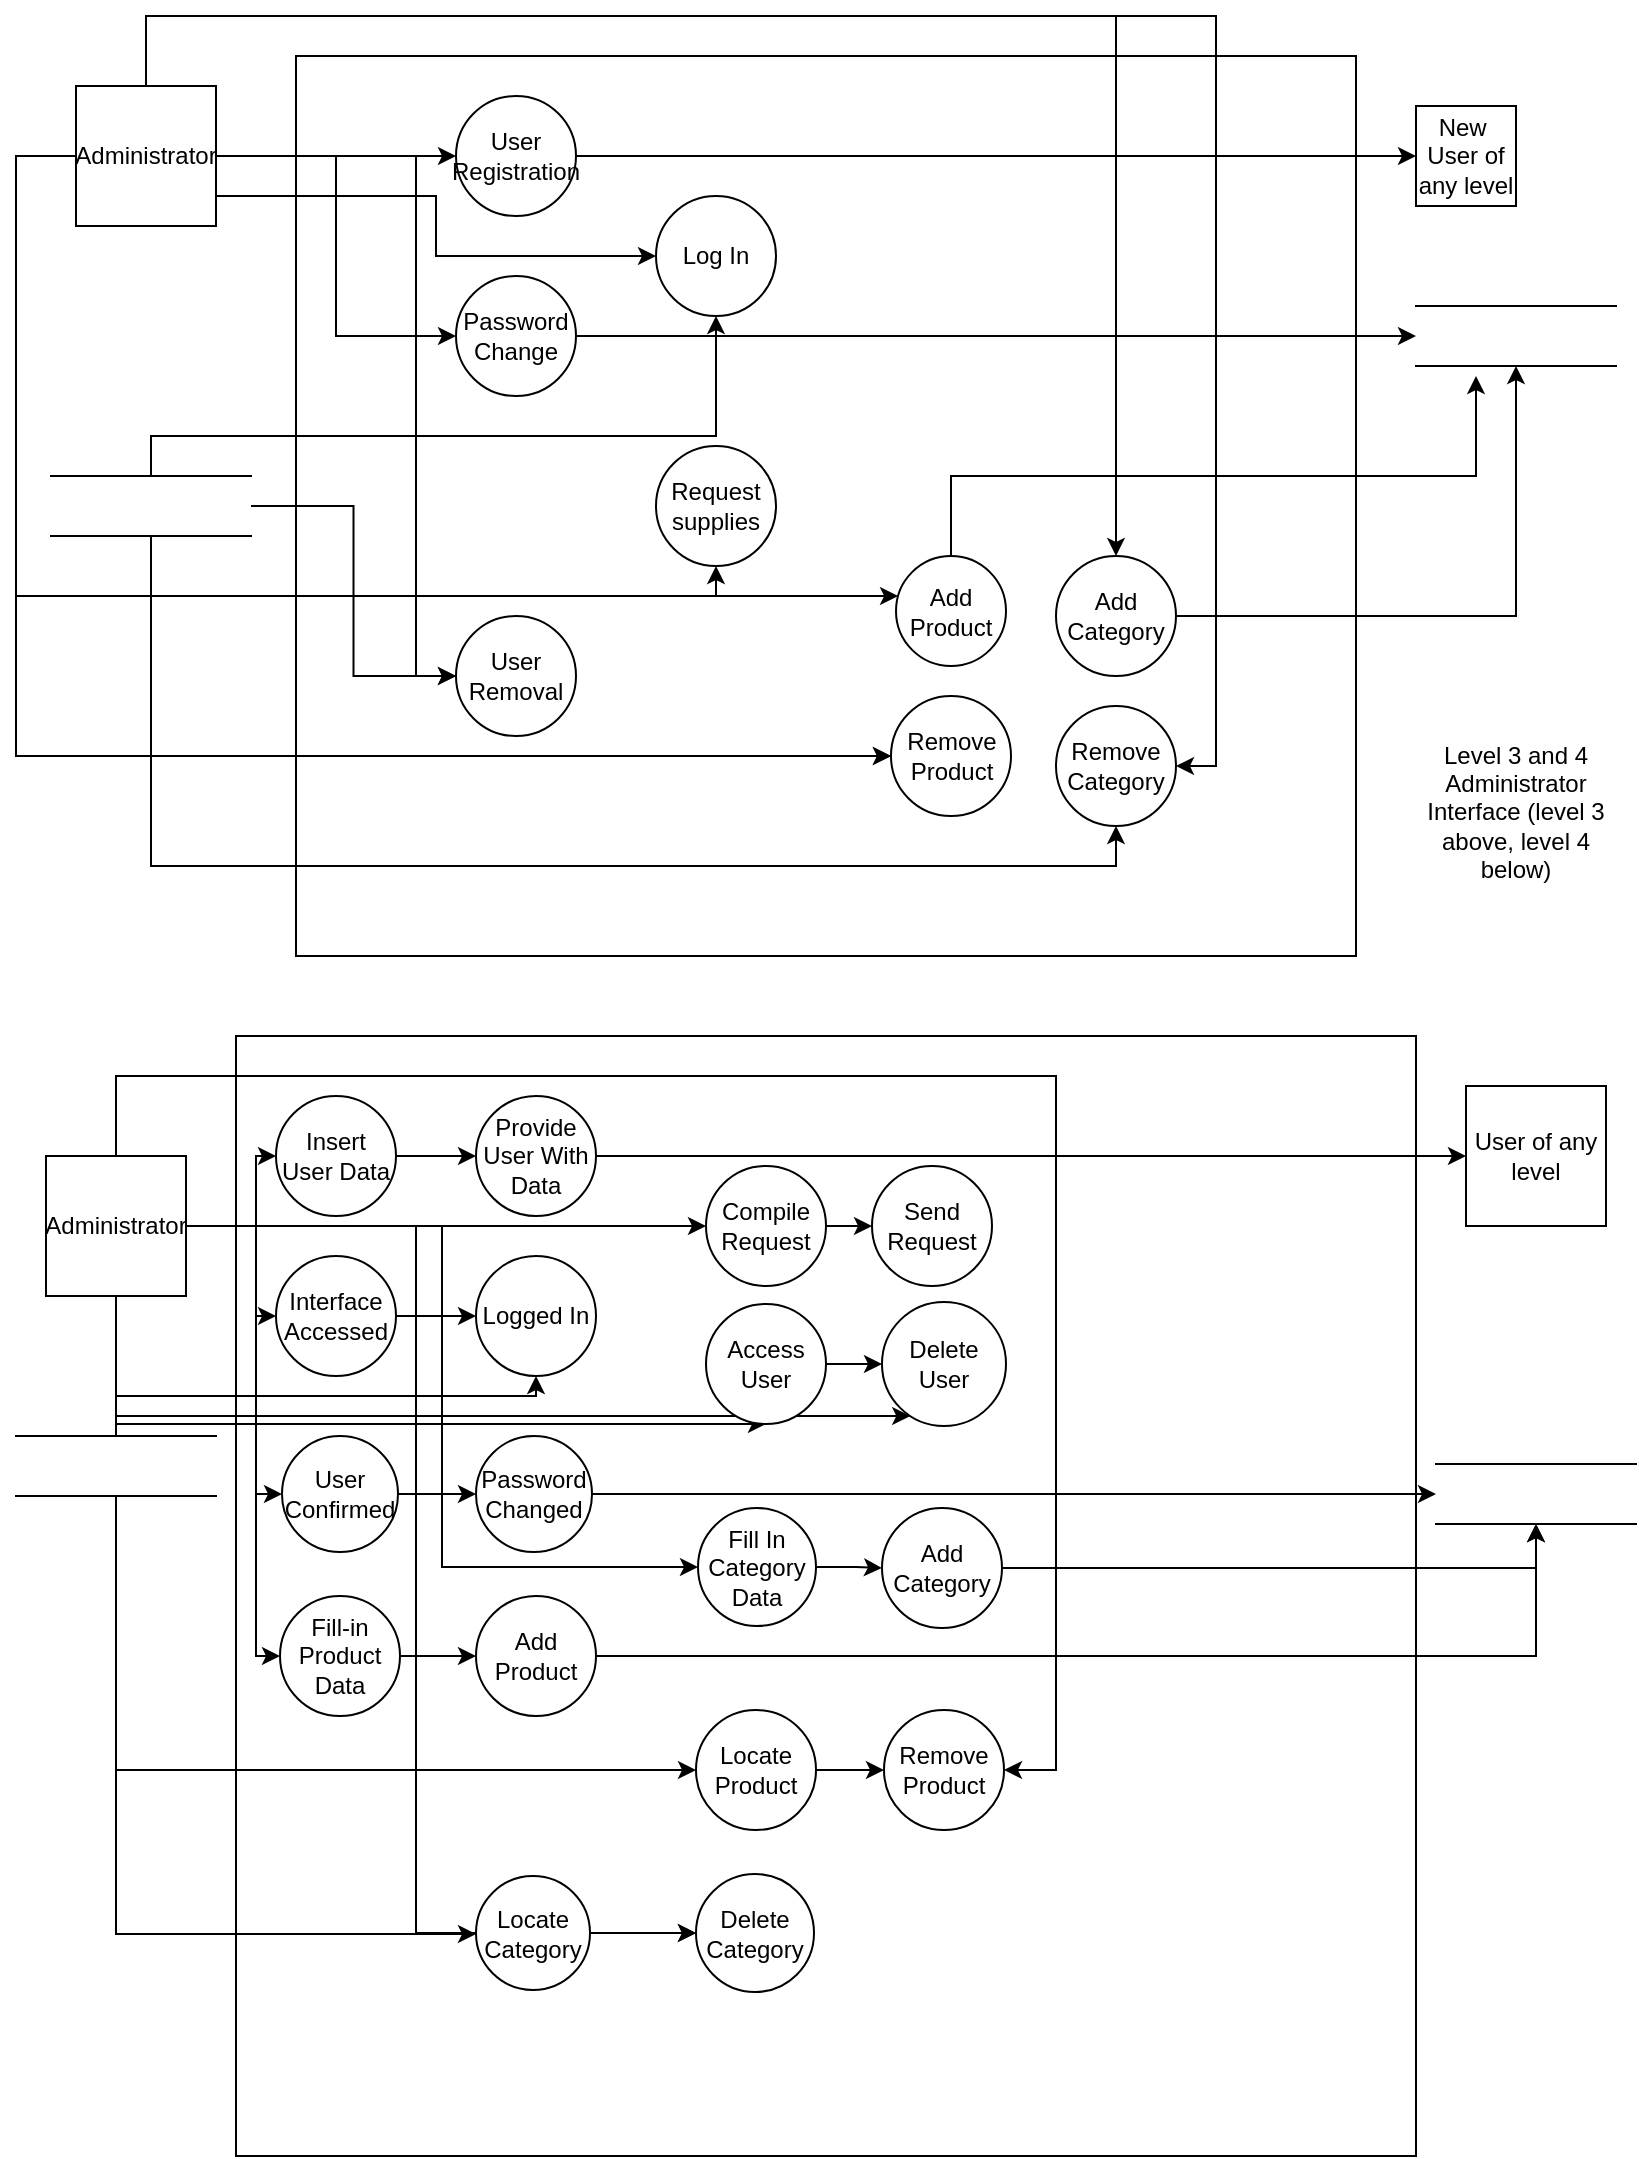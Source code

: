 <mxfile version="10.6.6" type="device"><diagram id="YUKuoZJAW2aPUY-BQe8I" name="Page-1"><mxGraphModel dx="1181" dy="587" grid="1" gridSize="10" guides="1" tooltips="1" connect="1" arrows="1" fold="1" page="1" pageScale="1" pageWidth="850" pageHeight="1100" math="0" shadow="0"><root><mxCell id="0"/><mxCell id="1" parent="0"/><mxCell id="cbibUTLKv-xp2W4XfsS6-47" value="" style="rounded=0;whiteSpace=wrap;html=1;" vertex="1" parent="1"><mxGeometry x="120" y="530" width="590" height="560" as="geometry"/></mxCell><mxCell id="cbibUTLKv-xp2W4XfsS6-2" value="" style="rounded=0;whiteSpace=wrap;html=1;" vertex="1" parent="1"><mxGeometry x="150" y="40" width="530" height="450" as="geometry"/></mxCell><mxCell id="cbibUTLKv-xp2W4XfsS6-9" style="edgeStyle=orthogonalEdgeStyle;rounded=0;orthogonalLoop=1;jettySize=auto;html=1;" edge="1" parent="1" source="cbibUTLKv-xp2W4XfsS6-1" target="cbibUTLKv-xp2W4XfsS6-3"><mxGeometry relative="1" as="geometry"/></mxCell><mxCell id="cbibUTLKv-xp2W4XfsS6-12" style="edgeStyle=orthogonalEdgeStyle;rounded=0;orthogonalLoop=1;jettySize=auto;html=1;" edge="1" parent="1" source="cbibUTLKv-xp2W4XfsS6-1" target="cbibUTLKv-xp2W4XfsS6-4"><mxGeometry relative="1" as="geometry"><Array as="points"><mxPoint x="220" y="110"/><mxPoint x="220" y="140"/></Array></mxGeometry></mxCell><mxCell id="cbibUTLKv-xp2W4XfsS6-16" style="edgeStyle=orthogonalEdgeStyle;rounded=0;orthogonalLoop=1;jettySize=auto;html=1;entryX=0;entryY=0.5;entryDx=0;entryDy=0;" edge="1" parent="1" source="cbibUTLKv-xp2W4XfsS6-1" target="cbibUTLKv-xp2W4XfsS6-11"><mxGeometry relative="1" as="geometry"/></mxCell><mxCell id="cbibUTLKv-xp2W4XfsS6-23" style="edgeStyle=orthogonalEdgeStyle;rounded=0;orthogonalLoop=1;jettySize=auto;html=1;" edge="1" parent="1" source="cbibUTLKv-xp2W4XfsS6-1" target="cbibUTLKv-xp2W4XfsS6-21"><mxGeometry relative="1" as="geometry"><Array as="points"><mxPoint x="10" y="90"/><mxPoint x="10" y="310"/><mxPoint x="360" y="310"/></Array></mxGeometry></mxCell><mxCell id="cbibUTLKv-xp2W4XfsS6-30" style="edgeStyle=orthogonalEdgeStyle;rounded=0;orthogonalLoop=1;jettySize=auto;html=1;" edge="1" parent="1" source="cbibUTLKv-xp2W4XfsS6-1" target="cbibUTLKv-xp2W4XfsS6-26"><mxGeometry relative="1" as="geometry"><Array as="points"><mxPoint x="10" y="90"/><mxPoint x="10" y="310"/></Array></mxGeometry></mxCell><mxCell id="cbibUTLKv-xp2W4XfsS6-31" style="edgeStyle=orthogonalEdgeStyle;rounded=0;orthogonalLoop=1;jettySize=auto;html=1;" edge="1" parent="1" source="cbibUTLKv-xp2W4XfsS6-1" target="cbibUTLKv-xp2W4XfsS6-27"><mxGeometry relative="1" as="geometry"><Array as="points"><mxPoint x="75" y="20"/><mxPoint x="560" y="20"/></Array></mxGeometry></mxCell><mxCell id="cbibUTLKv-xp2W4XfsS6-32" style="edgeStyle=orthogonalEdgeStyle;rounded=0;orthogonalLoop=1;jettySize=auto;html=1;entryX=1;entryY=0.5;entryDx=0;entryDy=0;" edge="1" parent="1" source="cbibUTLKv-xp2W4XfsS6-1" target="cbibUTLKv-xp2W4XfsS6-29"><mxGeometry relative="1" as="geometry"><Array as="points"><mxPoint x="75" y="20"/><mxPoint x="610" y="20"/><mxPoint x="610" y="395"/></Array></mxGeometry></mxCell><mxCell id="cbibUTLKv-xp2W4XfsS6-33" style="edgeStyle=orthogonalEdgeStyle;rounded=0;orthogonalLoop=1;jettySize=auto;html=1;" edge="1" parent="1" source="cbibUTLKv-xp2W4XfsS6-1" target="cbibUTLKv-xp2W4XfsS6-28"><mxGeometry relative="1" as="geometry"><Array as="points"><mxPoint x="10" y="90"/><mxPoint x="10" y="390"/></Array></mxGeometry></mxCell><mxCell id="cbibUTLKv-xp2W4XfsS6-36" style="edgeStyle=orthogonalEdgeStyle;rounded=0;orthogonalLoop=1;jettySize=auto;html=1;" edge="1" parent="1" source="cbibUTLKv-xp2W4XfsS6-1" target="cbibUTLKv-xp2W4XfsS6-25"><mxGeometry relative="1" as="geometry"><Array as="points"><mxPoint x="210" y="90"/><mxPoint x="210" y="350"/></Array></mxGeometry></mxCell><mxCell id="cbibUTLKv-xp2W4XfsS6-1" value="Administrator" style="whiteSpace=wrap;html=1;aspect=fixed;" vertex="1" parent="1"><mxGeometry x="40" y="55" width="70" height="70" as="geometry"/></mxCell><mxCell id="cbibUTLKv-xp2W4XfsS6-10" style="edgeStyle=orthogonalEdgeStyle;rounded=0;orthogonalLoop=1;jettySize=auto;html=1;" edge="1" parent="1" source="cbibUTLKv-xp2W4XfsS6-3" target="cbibUTLKv-xp2W4XfsS6-8"><mxGeometry relative="1" as="geometry"/></mxCell><mxCell id="cbibUTLKv-xp2W4XfsS6-3" value="User Registration" style="ellipse;whiteSpace=wrap;html=1;aspect=fixed;" vertex="1" parent="1"><mxGeometry x="230" y="60" width="60" height="60" as="geometry"/></mxCell><mxCell id="cbibUTLKv-xp2W4XfsS6-4" value="Log In" style="ellipse;whiteSpace=wrap;html=1;aspect=fixed;" vertex="1" parent="1"><mxGeometry x="330" y="110" width="60" height="60" as="geometry"/></mxCell><mxCell id="cbibUTLKv-xp2W4XfsS6-8" value="New&amp;nbsp; User of any level" style="whiteSpace=wrap;html=1;aspect=fixed;" vertex="1" parent="1"><mxGeometry x="710" y="65" width="50" height="50" as="geometry"/></mxCell><mxCell id="cbibUTLKv-xp2W4XfsS6-20" style="edgeStyle=orthogonalEdgeStyle;rounded=0;orthogonalLoop=1;jettySize=auto;html=1;" edge="1" parent="1" source="cbibUTLKv-xp2W4XfsS6-11" target="cbibUTLKv-xp2W4XfsS6-18"><mxGeometry relative="1" as="geometry"/></mxCell><mxCell id="cbibUTLKv-xp2W4XfsS6-11" value="Password Change" style="ellipse;whiteSpace=wrap;html=1;aspect=fixed;" vertex="1" parent="1"><mxGeometry x="230" y="150" width="60" height="60" as="geometry"/></mxCell><mxCell id="cbibUTLKv-xp2W4XfsS6-15" style="edgeStyle=orthogonalEdgeStyle;rounded=0;orthogonalLoop=1;jettySize=auto;html=1;entryX=0.5;entryY=1;entryDx=0;entryDy=0;" edge="1" parent="1" source="cbibUTLKv-xp2W4XfsS6-13" target="cbibUTLKv-xp2W4XfsS6-4"><mxGeometry relative="1" as="geometry"><Array as="points"><mxPoint x="78" y="230"/><mxPoint x="360" y="230"/></Array></mxGeometry></mxCell><mxCell id="cbibUTLKv-xp2W4XfsS6-38" style="edgeStyle=orthogonalEdgeStyle;rounded=0;orthogonalLoop=1;jettySize=auto;html=1;entryX=0;entryY=0.5;entryDx=0;entryDy=0;" edge="1" parent="1" source="cbibUTLKv-xp2W4XfsS6-13" target="cbibUTLKv-xp2W4XfsS6-25"><mxGeometry relative="1" as="geometry"/></mxCell><mxCell id="cbibUTLKv-xp2W4XfsS6-41" style="edgeStyle=orthogonalEdgeStyle;rounded=0;orthogonalLoop=1;jettySize=auto;html=1;" edge="1" parent="1" source="cbibUTLKv-xp2W4XfsS6-13" target="cbibUTLKv-xp2W4XfsS6-28"><mxGeometry relative="1" as="geometry"><Array as="points"><mxPoint x="78" y="390"/></Array></mxGeometry></mxCell><mxCell id="cbibUTLKv-xp2W4XfsS6-42" style="edgeStyle=orthogonalEdgeStyle;rounded=0;orthogonalLoop=1;jettySize=auto;html=1;entryX=0.5;entryY=1;entryDx=0;entryDy=0;" edge="1" parent="1" source="cbibUTLKv-xp2W4XfsS6-13" target="cbibUTLKv-xp2W4XfsS6-29"><mxGeometry relative="1" as="geometry"><Array as="points"><mxPoint x="78" y="445"/><mxPoint x="560" y="445"/></Array></mxGeometry></mxCell><mxCell id="cbibUTLKv-xp2W4XfsS6-13" value="" style="html=1;dashed=0;whitespace=wrap;shape=partialRectangle;right=0;left=0;fillColor=none;" vertex="1" parent="1"><mxGeometry x="27.5" y="250" width="100" height="30" as="geometry"/></mxCell><mxCell id="cbibUTLKv-xp2W4XfsS6-18" value="" style="html=1;dashed=0;whitespace=wrap;shape=partialRectangle;right=0;left=0;fillColor=none;" vertex="1" parent="1"><mxGeometry x="710" y="165" width="100" height="30" as="geometry"/></mxCell><mxCell id="cbibUTLKv-xp2W4XfsS6-21" value="Request supplies" style="ellipse;whiteSpace=wrap;html=1;aspect=fixed;" vertex="1" parent="1"><mxGeometry x="330" y="235" width="60" height="60" as="geometry"/></mxCell><mxCell id="cbibUTLKv-xp2W4XfsS6-25" value="User Removal" style="ellipse;whiteSpace=wrap;html=1;aspect=fixed;" vertex="1" parent="1"><mxGeometry x="230" y="320" width="60" height="60" as="geometry"/></mxCell><mxCell id="cbibUTLKv-xp2W4XfsS6-35" style="edgeStyle=orthogonalEdgeStyle;rounded=0;orthogonalLoop=1;jettySize=auto;html=1;" edge="1" parent="1" source="cbibUTLKv-xp2W4XfsS6-26"><mxGeometry relative="1" as="geometry"><mxPoint x="740" y="200" as="targetPoint"/><Array as="points"><mxPoint x="478" y="250"/><mxPoint x="740" y="250"/></Array></mxGeometry></mxCell><mxCell id="cbibUTLKv-xp2W4XfsS6-26" value="Add Product" style="ellipse;whiteSpace=wrap;html=1;aspect=fixed;" vertex="1" parent="1"><mxGeometry x="450" y="290" width="55" height="55" as="geometry"/></mxCell><mxCell id="cbibUTLKv-xp2W4XfsS6-34" style="edgeStyle=orthogonalEdgeStyle;rounded=0;orthogonalLoop=1;jettySize=auto;html=1;entryX=0.5;entryY=1;entryDx=0;entryDy=0;" edge="1" parent="1" source="cbibUTLKv-xp2W4XfsS6-27" target="cbibUTLKv-xp2W4XfsS6-18"><mxGeometry relative="1" as="geometry"/></mxCell><mxCell id="cbibUTLKv-xp2W4XfsS6-27" value="Add Category" style="ellipse;whiteSpace=wrap;html=1;aspect=fixed;" vertex="1" parent="1"><mxGeometry x="530" y="290" width="60" height="60" as="geometry"/></mxCell><mxCell id="cbibUTLKv-xp2W4XfsS6-28" value="Remove&lt;br&gt;Product&lt;br&gt;" style="ellipse;whiteSpace=wrap;html=1;aspect=fixed;" vertex="1" parent="1"><mxGeometry x="447.5" y="360" width="60" height="60" as="geometry"/></mxCell><mxCell id="cbibUTLKv-xp2W4XfsS6-29" value="Remove Category" style="ellipse;whiteSpace=wrap;html=1;aspect=fixed;" vertex="1" parent="1"><mxGeometry x="530" y="365" width="60" height="60" as="geometry"/></mxCell><mxCell id="cbibUTLKv-xp2W4XfsS6-51" style="edgeStyle=orthogonalEdgeStyle;rounded=0;orthogonalLoop=1;jettySize=auto;html=1;" edge="1" parent="1" source="cbibUTLKv-xp2W4XfsS6-43" target="cbibUTLKv-xp2W4XfsS6-48"><mxGeometry relative="1" as="geometry"><Array as="points"><mxPoint x="130" y="625"/><mxPoint x="130" y="590"/></Array></mxGeometry></mxCell><mxCell id="cbibUTLKv-xp2W4XfsS6-55" style="edgeStyle=orthogonalEdgeStyle;rounded=0;orthogonalLoop=1;jettySize=auto;html=1;" edge="1" parent="1" source="cbibUTLKv-xp2W4XfsS6-43" target="cbibUTLKv-xp2W4XfsS6-53"><mxGeometry relative="1" as="geometry"><Array as="points"><mxPoint x="130" y="625"/><mxPoint x="130" y="670"/></Array></mxGeometry></mxCell><mxCell id="cbibUTLKv-xp2W4XfsS6-62" style="edgeStyle=orthogonalEdgeStyle;rounded=0;orthogonalLoop=1;jettySize=auto;html=1;entryX=0;entryY=0.5;entryDx=0;entryDy=0;" edge="1" parent="1" source="cbibUTLKv-xp2W4XfsS6-43" target="cbibUTLKv-xp2W4XfsS6-59"><mxGeometry relative="1" as="geometry"><Array as="points"><mxPoint x="130" y="625"/><mxPoint x="130" y="759"/></Array></mxGeometry></mxCell><mxCell id="cbibUTLKv-xp2W4XfsS6-66" style="edgeStyle=orthogonalEdgeStyle;rounded=0;orthogonalLoop=1;jettySize=auto;html=1;" edge="1" parent="1" source="cbibUTLKv-xp2W4XfsS6-43" target="cbibUTLKv-xp2W4XfsS6-64"><mxGeometry relative="1" as="geometry"><Array as="points"><mxPoint x="300" y="625"/><mxPoint x="300" y="625"/></Array></mxGeometry></mxCell><mxCell id="cbibUTLKv-xp2W4XfsS6-77" style="edgeStyle=orthogonalEdgeStyle;rounded=0;orthogonalLoop=1;jettySize=auto;html=1;" edge="1" parent="1" source="cbibUTLKv-xp2W4XfsS6-43" target="cbibUTLKv-xp2W4XfsS6-73"><mxGeometry relative="1" as="geometry"><Array as="points"><mxPoint x="130" y="625"/><mxPoint x="130" y="840"/></Array></mxGeometry></mxCell><mxCell id="cbibUTLKv-xp2W4XfsS6-81" style="edgeStyle=orthogonalEdgeStyle;rounded=0;orthogonalLoop=1;jettySize=auto;html=1;entryX=0;entryY=0.5;entryDx=0;entryDy=0;" edge="1" parent="1" source="cbibUTLKv-xp2W4XfsS6-43" target="cbibUTLKv-xp2W4XfsS6-79"><mxGeometry relative="1" as="geometry"/></mxCell><mxCell id="cbibUTLKv-xp2W4XfsS6-87" style="edgeStyle=orthogonalEdgeStyle;rounded=0;orthogonalLoop=1;jettySize=auto;html=1;" edge="1" parent="1" source="cbibUTLKv-xp2W4XfsS6-43" target="cbibUTLKv-xp2W4XfsS6-69"><mxGeometry relative="1" as="geometry"><Array as="points"><mxPoint x="60" y="720"/></Array></mxGeometry></mxCell><mxCell id="cbibUTLKv-xp2W4XfsS6-89" style="edgeStyle=orthogonalEdgeStyle;rounded=0;orthogonalLoop=1;jettySize=auto;html=1;" edge="1" parent="1" source="cbibUTLKv-xp2W4XfsS6-43" target="cbibUTLKv-xp2W4XfsS6-84"><mxGeometry relative="1" as="geometry"><Array as="points"><mxPoint x="60" y="550"/><mxPoint x="530" y="550"/><mxPoint x="530" y="897"/></Array></mxGeometry></mxCell><mxCell id="cbibUTLKv-xp2W4XfsS6-94" style="edgeStyle=orthogonalEdgeStyle;rounded=0;orthogonalLoop=1;jettySize=auto;html=1;entryX=0;entryY=0.5;entryDx=0;entryDy=0;" edge="1" parent="1" source="cbibUTLKv-xp2W4XfsS6-43" target="cbibUTLKv-xp2W4XfsS6-91"><mxGeometry relative="1" as="geometry"><Array as="points"><mxPoint x="210" y="625"/><mxPoint x="210" y="979"/></Array></mxGeometry></mxCell><mxCell id="cbibUTLKv-xp2W4XfsS6-43" value="Administrator" style="whiteSpace=wrap;html=1;aspect=fixed;" vertex="1" parent="1"><mxGeometry x="25" y="590" width="70" height="70" as="geometry"/></mxCell><mxCell id="cbibUTLKv-xp2W4XfsS6-56" style="edgeStyle=orthogonalEdgeStyle;rounded=0;orthogonalLoop=1;jettySize=auto;html=1;" edge="1" parent="1" source="cbibUTLKv-xp2W4XfsS6-44" target="cbibUTLKv-xp2W4XfsS6-54"><mxGeometry relative="1" as="geometry"><Array as="points"><mxPoint x="60" y="710"/><mxPoint x="270" y="710"/></Array></mxGeometry></mxCell><mxCell id="cbibUTLKv-xp2W4XfsS6-72" style="edgeStyle=orthogonalEdgeStyle;rounded=0;orthogonalLoop=1;jettySize=auto;html=1;" edge="1" parent="1" source="cbibUTLKv-xp2W4XfsS6-44" target="cbibUTLKv-xp2W4XfsS6-68"><mxGeometry relative="1" as="geometry"><Array as="points"><mxPoint x="60" y="724"/></Array></mxGeometry></mxCell><mxCell id="cbibUTLKv-xp2W4XfsS6-88" style="edgeStyle=orthogonalEdgeStyle;rounded=0;orthogonalLoop=1;jettySize=auto;html=1;" edge="1" parent="1" source="cbibUTLKv-xp2W4XfsS6-44" target="cbibUTLKv-xp2W4XfsS6-83"><mxGeometry relative="1" as="geometry"><Array as="points"><mxPoint x="60" y="897"/></Array></mxGeometry></mxCell><mxCell id="cbibUTLKv-xp2W4XfsS6-93" style="edgeStyle=orthogonalEdgeStyle;rounded=0;orthogonalLoop=1;jettySize=auto;html=1;" edge="1" parent="1" source="cbibUTLKv-xp2W4XfsS6-44" target="cbibUTLKv-xp2W4XfsS6-90"><mxGeometry relative="1" as="geometry"><Array as="points"><mxPoint x="60" y="979"/></Array></mxGeometry></mxCell><mxCell id="cbibUTLKv-xp2W4XfsS6-44" value="" style="html=1;dashed=0;whitespace=wrap;shape=partialRectangle;right=0;left=0;fillColor=none;" vertex="1" parent="1"><mxGeometry x="10" y="730" width="100" height="30" as="geometry"/></mxCell><mxCell id="cbibUTLKv-xp2W4XfsS6-45" value="User of any level" style="whiteSpace=wrap;html=1;aspect=fixed;" vertex="1" parent="1"><mxGeometry x="735" y="555" width="70" height="70" as="geometry"/></mxCell><mxCell id="cbibUTLKv-xp2W4XfsS6-46" value="" style="html=1;dashed=0;whitespace=wrap;shape=partialRectangle;right=0;left=0;fillColor=none;" vertex="1" parent="1"><mxGeometry x="720" y="744" width="100" height="30" as="geometry"/></mxCell><mxCell id="cbibUTLKv-xp2W4XfsS6-50" value="" style="edgeStyle=orthogonalEdgeStyle;rounded=0;orthogonalLoop=1;jettySize=auto;html=1;" edge="1" parent="1" source="cbibUTLKv-xp2W4XfsS6-48" target="cbibUTLKv-xp2W4XfsS6-49"><mxGeometry relative="1" as="geometry"/></mxCell><mxCell id="cbibUTLKv-xp2W4XfsS6-48" value="Insert User Data" style="ellipse;whiteSpace=wrap;html=1;aspect=fixed;" vertex="1" parent="1"><mxGeometry x="140" y="560" width="60" height="60" as="geometry"/></mxCell><mxCell id="cbibUTLKv-xp2W4XfsS6-52" style="edgeStyle=orthogonalEdgeStyle;rounded=0;orthogonalLoop=1;jettySize=auto;html=1;entryX=0;entryY=0.5;entryDx=0;entryDy=0;" edge="1" parent="1" source="cbibUTLKv-xp2W4XfsS6-49" target="cbibUTLKv-xp2W4XfsS6-45"><mxGeometry relative="1" as="geometry"/></mxCell><mxCell id="cbibUTLKv-xp2W4XfsS6-49" value="Provide User With Data" style="ellipse;whiteSpace=wrap;html=1;aspect=fixed;" vertex="1" parent="1"><mxGeometry x="240" y="560" width="60" height="60" as="geometry"/></mxCell><mxCell id="cbibUTLKv-xp2W4XfsS6-57" value="" style="edgeStyle=orthogonalEdgeStyle;rounded=0;orthogonalLoop=1;jettySize=auto;html=1;" edge="1" parent="1" source="cbibUTLKv-xp2W4XfsS6-53" target="cbibUTLKv-xp2W4XfsS6-54"><mxGeometry relative="1" as="geometry"/></mxCell><mxCell id="cbibUTLKv-xp2W4XfsS6-53" value="Interface Accessed" style="ellipse;whiteSpace=wrap;html=1;aspect=fixed;" vertex="1" parent="1"><mxGeometry x="140" y="640" width="60" height="60" as="geometry"/></mxCell><mxCell id="cbibUTLKv-xp2W4XfsS6-54" value="Logged In" style="ellipse;whiteSpace=wrap;html=1;aspect=fixed;" vertex="1" parent="1"><mxGeometry x="240" y="640" width="60" height="60" as="geometry"/></mxCell><mxCell id="cbibUTLKv-xp2W4XfsS6-58" style="edgeStyle=orthogonalEdgeStyle;rounded=0;orthogonalLoop=1;jettySize=auto;html=1;exitX=0.5;exitY=1;exitDx=0;exitDy=0;" edge="1" parent="1" source="cbibUTLKv-xp2W4XfsS6-49" target="cbibUTLKv-xp2W4XfsS6-49"><mxGeometry relative="1" as="geometry"/></mxCell><mxCell id="cbibUTLKv-xp2W4XfsS6-61" value="" style="edgeStyle=orthogonalEdgeStyle;rounded=0;orthogonalLoop=1;jettySize=auto;html=1;" edge="1" parent="1" source="cbibUTLKv-xp2W4XfsS6-59" target="cbibUTLKv-xp2W4XfsS6-60"><mxGeometry relative="1" as="geometry"/></mxCell><mxCell id="cbibUTLKv-xp2W4XfsS6-59" value="User Confirmed" style="ellipse;whiteSpace=wrap;html=1;aspect=fixed;" vertex="1" parent="1"><mxGeometry x="143" y="730" width="58" height="58" as="geometry"/></mxCell><mxCell id="cbibUTLKv-xp2W4XfsS6-63" style="edgeStyle=orthogonalEdgeStyle;rounded=0;orthogonalLoop=1;jettySize=auto;html=1;" edge="1" parent="1" source="cbibUTLKv-xp2W4XfsS6-60" target="cbibUTLKv-xp2W4XfsS6-46"><mxGeometry relative="1" as="geometry"/></mxCell><mxCell id="cbibUTLKv-xp2W4XfsS6-60" value="Password Changed" style="ellipse;whiteSpace=wrap;html=1;aspect=fixed;" vertex="1" parent="1"><mxGeometry x="240" y="730" width="58" height="58" as="geometry"/></mxCell><mxCell id="cbibUTLKv-xp2W4XfsS6-67" value="" style="edgeStyle=orthogonalEdgeStyle;rounded=0;orthogonalLoop=1;jettySize=auto;html=1;" edge="1" parent="1" source="cbibUTLKv-xp2W4XfsS6-64" target="cbibUTLKv-xp2W4XfsS6-65"><mxGeometry relative="1" as="geometry"/></mxCell><mxCell id="cbibUTLKv-xp2W4XfsS6-64" value="Compile Request" style="ellipse;whiteSpace=wrap;html=1;aspect=fixed;" vertex="1" parent="1"><mxGeometry x="355" y="595" width="60" height="60" as="geometry"/></mxCell><mxCell id="cbibUTLKv-xp2W4XfsS6-65" value="Send Request" style="ellipse;whiteSpace=wrap;html=1;aspect=fixed;" vertex="1" parent="1"><mxGeometry x="438" y="595" width="60" height="60" as="geometry"/></mxCell><mxCell id="cbibUTLKv-xp2W4XfsS6-70" value="" style="edgeStyle=orthogonalEdgeStyle;rounded=0;orthogonalLoop=1;jettySize=auto;html=1;" edge="1" parent="1" source="cbibUTLKv-xp2W4XfsS6-68" target="cbibUTLKv-xp2W4XfsS6-69"><mxGeometry relative="1" as="geometry"/></mxCell><mxCell id="cbibUTLKv-xp2W4XfsS6-68" value="Access User" style="ellipse;whiteSpace=wrap;html=1;aspect=fixed;" vertex="1" parent="1"><mxGeometry x="355" y="664" width="60" height="60" as="geometry"/></mxCell><mxCell id="cbibUTLKv-xp2W4XfsS6-69" value="Delete User" style="ellipse;whiteSpace=wrap;html=1;aspect=fixed;" vertex="1" parent="1"><mxGeometry x="443" y="663" width="62" height="62" as="geometry"/></mxCell><mxCell id="cbibUTLKv-xp2W4XfsS6-76" value="" style="edgeStyle=orthogonalEdgeStyle;rounded=0;orthogonalLoop=1;jettySize=auto;html=1;" edge="1" parent="1" source="cbibUTLKv-xp2W4XfsS6-73" target="cbibUTLKv-xp2W4XfsS6-74"><mxGeometry relative="1" as="geometry"/></mxCell><mxCell id="cbibUTLKv-xp2W4XfsS6-73" value="Fill-in Product Data" style="ellipse;whiteSpace=wrap;html=1;aspect=fixed;" vertex="1" parent="1"><mxGeometry x="142" y="810" width="60" height="60" as="geometry"/></mxCell><mxCell id="cbibUTLKv-xp2W4XfsS6-75" style="edgeStyle=orthogonalEdgeStyle;rounded=0;orthogonalLoop=1;jettySize=auto;html=1;entryX=0.5;entryY=1;entryDx=0;entryDy=0;" edge="1" parent="1" source="cbibUTLKv-xp2W4XfsS6-74" target="cbibUTLKv-xp2W4XfsS6-46"><mxGeometry relative="1" as="geometry"/></mxCell><mxCell id="cbibUTLKv-xp2W4XfsS6-74" value="Add Product" style="ellipse;whiteSpace=wrap;html=1;aspect=fixed;" vertex="1" parent="1"><mxGeometry x="240" y="810" width="60" height="60" as="geometry"/></mxCell><mxCell id="cbibUTLKv-xp2W4XfsS6-82" style="edgeStyle=orthogonalEdgeStyle;rounded=0;orthogonalLoop=1;jettySize=auto;html=1;entryX=0.5;entryY=1;entryDx=0;entryDy=0;" edge="1" parent="1" source="cbibUTLKv-xp2W4XfsS6-78" target="cbibUTLKv-xp2W4XfsS6-46"><mxGeometry relative="1" as="geometry"/></mxCell><mxCell id="cbibUTLKv-xp2W4XfsS6-78" value="Add Category" style="ellipse;whiteSpace=wrap;html=1;aspect=fixed;" vertex="1" parent="1"><mxGeometry x="443" y="766" width="60" height="60" as="geometry"/></mxCell><mxCell id="cbibUTLKv-xp2W4XfsS6-80" value="" style="edgeStyle=orthogonalEdgeStyle;rounded=0;orthogonalLoop=1;jettySize=auto;html=1;" edge="1" parent="1" source="cbibUTLKv-xp2W4XfsS6-79" target="cbibUTLKv-xp2W4XfsS6-78"><mxGeometry relative="1" as="geometry"/></mxCell><mxCell id="cbibUTLKv-xp2W4XfsS6-79" value="Fill In Category Data" style="ellipse;whiteSpace=wrap;html=1;aspect=fixed;" vertex="1" parent="1"><mxGeometry x="351" y="766" width="59" height="59" as="geometry"/></mxCell><mxCell id="cbibUTLKv-xp2W4XfsS6-85" value="" style="edgeStyle=orthogonalEdgeStyle;rounded=0;orthogonalLoop=1;jettySize=auto;html=1;" edge="1" parent="1" source="cbibUTLKv-xp2W4XfsS6-83" target="cbibUTLKv-xp2W4XfsS6-84"><mxGeometry relative="1" as="geometry"/></mxCell><mxCell id="cbibUTLKv-xp2W4XfsS6-83" value="Locate Product" style="ellipse;whiteSpace=wrap;html=1;aspect=fixed;" vertex="1" parent="1"><mxGeometry x="350" y="867" width="60" height="60" as="geometry"/></mxCell><mxCell id="cbibUTLKv-xp2W4XfsS6-84" value="Remove Product" style="ellipse;whiteSpace=wrap;html=1;aspect=fixed;" vertex="1" parent="1"><mxGeometry x="444" y="867" width="60" height="60" as="geometry"/></mxCell><mxCell id="cbibUTLKv-xp2W4XfsS6-92" style="edgeStyle=orthogonalEdgeStyle;rounded=0;orthogonalLoop=1;jettySize=auto;html=1;" edge="1" parent="1" source="cbibUTLKv-xp2W4XfsS6-90" target="cbibUTLKv-xp2W4XfsS6-91"><mxGeometry relative="1" as="geometry"/></mxCell><mxCell id="cbibUTLKv-xp2W4XfsS6-90" value="Locate Category" style="ellipse;whiteSpace=wrap;html=1;aspect=fixed;" vertex="1" parent="1"><mxGeometry x="240" y="950" width="57" height="57" as="geometry"/></mxCell><mxCell id="cbibUTLKv-xp2W4XfsS6-91" value="Delete Category" style="ellipse;whiteSpace=wrap;html=1;aspect=fixed;" vertex="1" parent="1"><mxGeometry x="350" y="949" width="59" height="59" as="geometry"/></mxCell><mxCell id="cbibUTLKv-xp2W4XfsS6-95" value="Level 3 and 4 Administrator Interface (level 3 above, level 4 below)" style="text;html=1;strokeColor=none;fillColor=none;align=center;verticalAlign=middle;whiteSpace=wrap;rounded=0;" vertex="1" parent="1"><mxGeometry x="710" y="375" width="100" height="85" as="geometry"/></mxCell></root></mxGraphModel></diagram></mxfile>